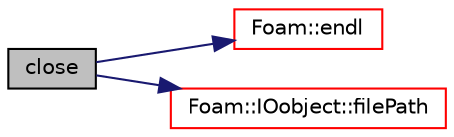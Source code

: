 digraph "close"
{
  bgcolor="transparent";
  edge [fontname="Helvetica",fontsize="10",labelfontname="Helvetica",labelfontsize="10"];
  node [fontname="Helvetica",fontsize="10",shape=record];
  rankdir="LR";
  Node3703 [label="close",height=0.2,width=0.4,color="black", fillcolor="grey75", style="filled", fontcolor="black"];
  Node3703 -> Node3704 [color="midnightblue",fontsize="10",style="solid",fontname="Helvetica"];
  Node3704 [label="Foam::endl",height=0.2,width=0.4,color="red",URL="$a21851.html#a2db8fe02a0d3909e9351bb4275b23ce4",tooltip="Add newline and flush stream. "];
  Node3703 -> Node3706 [color="midnightblue",fontsize="10",style="solid",fontname="Helvetica"];
  Node3706 [label="Foam::IOobject::filePath",height=0.2,width=0.4,color="red",URL="$a27249.html#a698f54dd16f5ec2931aeff16fd4878c8",tooltip="Return complete path + object name if the file exists. "];
}
